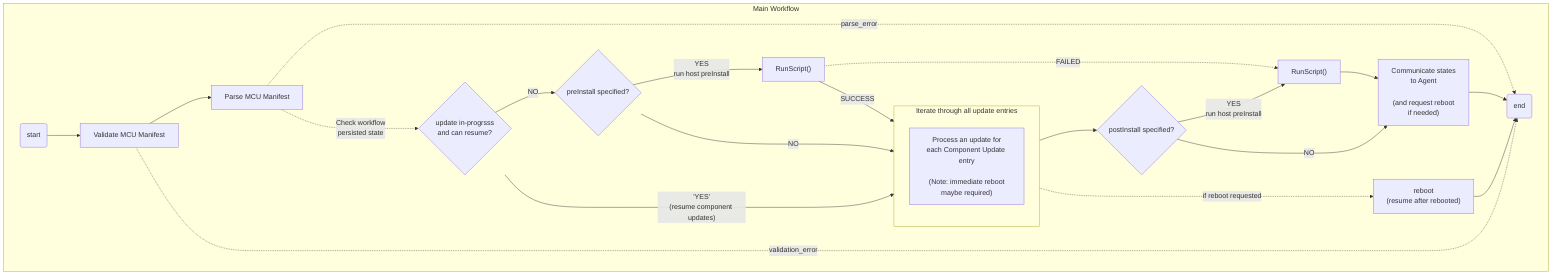 flowchart TD

subgraph main[Main Workflow]
     begin(start)-->validate["Validate MCU Manifest"]-->parse["Parse MCU Manifest"]
     done(end)

     validate-..->|validation_error|done 
     parse-..->|parse_error|done

     parse-..->|"Check workflow\n persisted state"|puwilo{"update in-progrsss\nand can resume?"}

     puwilo-->|"NO"|chk_host_pre{"preInstall specified?"}
     puwilo-->|"'YES'\n(resume component updates)"|updates
     
     host_pre["RunScript(<host preInstUrl>)"]

     chk_host_pre-->|"YES\nrun host preInstall"|host_pre
     chk_host_pre-->|NO|updates
     
     
     
     subgraph updates["Iterate through all update entries"]
        udpates_inner["Process an update for\neach Component Update entry\n\n(Note: immediate reboot\nmaybe required)"]
     end

     host_pre-.->|FAILED|host_post
     host_pre-->|SUCCESS|updates
     
     chk_host_post{"postInstall specified?"}

     host_post["RunScript(<host posInstUrl>)"]-->finalize
     
     chk_host_post-->|"YES\nrun host preInstall"|host_post
     chk_host_post-->|NO|finalize

     finalize["Communicate states\nto Agent\n\n(and request reboot\nif needed)"]
     finalize-->done
     updates-->chk_host_post
     updates-.->|"if reboot requested"|reboot["reboot\n(resume after rebooted)"]
     reboot-->done
end